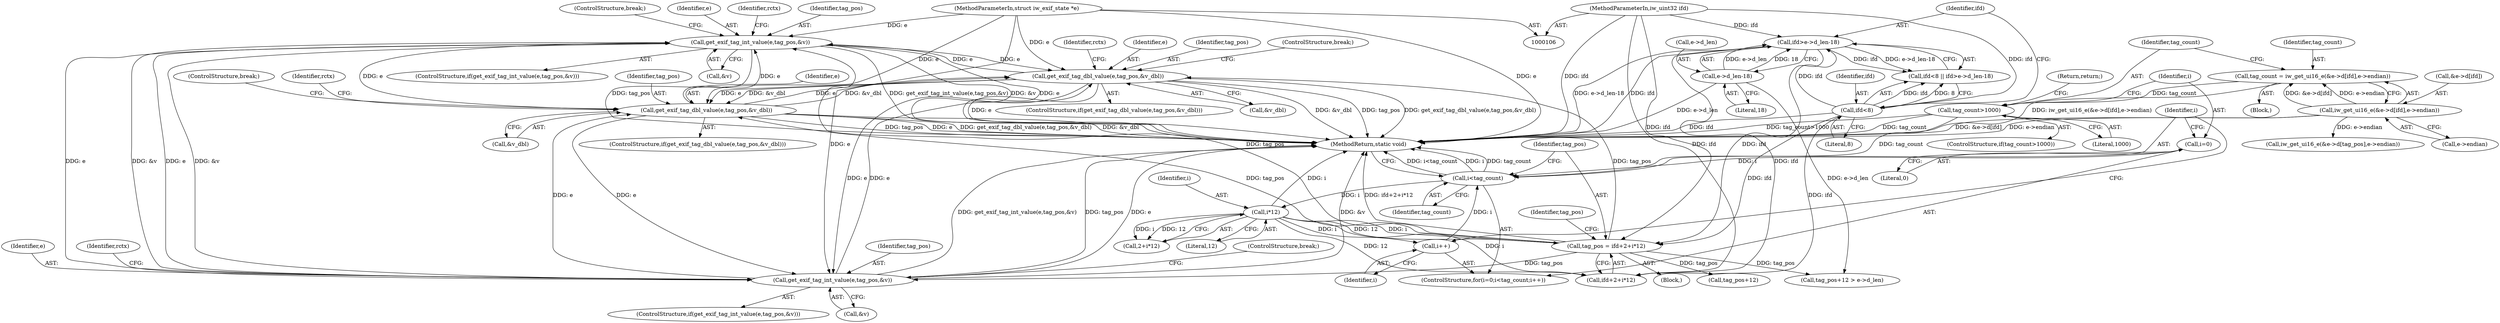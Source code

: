 digraph "1_imageworsener_b45cb1b665a14b0175b9cb1502ef7168e1fe0d5d_2@pointer" {
"1000192" [label="(Call,get_exif_tag_int_value(e,tag_pos,&v))"];
"1000220" [label="(Call,get_exif_tag_dbl_value(e,tag_pos,&v_dbl))"];
"1000234" [label="(Call,get_exif_tag_dbl_value(e,tag_pos,&v_dbl))"];
"1000206" [label="(Call,get_exif_tag_int_value(e,tag_pos,&v))"];
"1000192" [label="(Call,get_exif_tag_int_value(e,tag_pos,&v))"];
"1000108" [label="(MethodParameterIn,struct iw_exif_state *e)"];
"1000157" [label="(Call,tag_pos = ifd+2+i*12)"];
"1000122" [label="(Call,ifd>e->d_len-18)"];
"1000119" [label="(Call,ifd<8)"];
"1000109" [label="(MethodParameterIn,iw_uint32 ifd)"];
"1000124" [label="(Call,e->d_len-18)"];
"1000163" [label="(Call,i*12)"];
"1000151" [label="(Call,i<tag_count)"];
"1000154" [label="(Call,i++)"];
"1000148" [label="(Call,i=0)"];
"1000143" [label="(Call,tag_count>1000)"];
"1000130" [label="(Call,tag_count = iw_get_ui16_e(&e->d[ifd],e->endian))"];
"1000132" [label="(Call,iw_get_ui16_e(&e->d[ifd],e->endian))"];
"1000109" [label="(MethodParameterIn,iw_uint32 ifd)"];
"1000122" [label="(Call,ifd>e->d_len-18)"];
"1000151" [label="(Call,i<tag_count)"];
"1000150" [label="(Literal,0)"];
"1000236" [label="(Identifier,tag_pos)"];
"1000155" [label="(Identifier,i)"];
"1000154" [label="(Call,i++)"];
"1000143" [label="(Call,tag_count>1000)"];
"1000222" [label="(Identifier,tag_pos)"];
"1000161" [label="(Call,2+i*12)"];
"1000142" [label="(ControlStructure,if(tag_count>1000))"];
"1000118" [label="(Call,ifd<8 || ifd>e->d_len-18)"];
"1000208" [label="(Identifier,tag_pos)"];
"1000217" [label="(ControlStructure,break;)"];
"1000205" [label="(ControlStructure,if(get_exif_tag_int_value(e,tag_pos,&v)))"];
"1000169" [label="(Identifier,tag_pos)"];
"1000119" [label="(Call,ifd<8)"];
"1000206" [label="(Call,get_exif_tag_int_value(e,tag_pos,&v))"];
"1000128" [label="(Literal,18)"];
"1000159" [label="(Call,ifd+2+i*12)"];
"1000231" [label="(ControlStructure,break;)"];
"1000191" [label="(ControlStructure,if(get_exif_tag_int_value(e,tag_pos,&v)))"];
"1000133" [label="(Call,&e->d[ifd])"];
"1000233" [label="(ControlStructure,if(get_exif_tag_dbl_value(e,tag_pos,&v_dbl)))"];
"1000235" [label="(Identifier,e)"];
"1000121" [label="(Literal,8)"];
"1000194" [label="(Identifier,tag_pos)"];
"1000246" [label="(MethodReturn,static void)"];
"1000144" [label="(Identifier,tag_count)"];
"1000120" [label="(Identifier,ifd)"];
"1000153" [label="(Identifier,tag_count)"];
"1000110" [label="(Block,)"];
"1000131" [label="(Identifier,tag_count)"];
"1000228" [label="(Identifier,rctx)"];
"1000130" [label="(Call,tag_count = iw_get_ui16_e(&e->d[ifd],e->endian))"];
"1000221" [label="(Identifier,e)"];
"1000177" [label="(Call,iw_get_ui16_e(&e->d[tag_pos],e->endian))"];
"1000203" [label="(ControlStructure,break;)"];
"1000245" [label="(ControlStructure,break;)"];
"1000165" [label="(Literal,12)"];
"1000193" [label="(Identifier,e)"];
"1000156" [label="(Block,)"];
"1000157" [label="(Call,tag_pos = ifd+2+i*12)"];
"1000125" [label="(Call,e->d_len)"];
"1000200" [label="(Identifier,rctx)"];
"1000223" [label="(Call,&v_dbl)"];
"1000220" [label="(Call,get_exif_tag_dbl_value(e,tag_pos,&v_dbl))"];
"1000209" [label="(Call,&v)"];
"1000207" [label="(Identifier,e)"];
"1000167" [label="(Call,tag_pos+12 > e->d_len)"];
"1000147" [label="(ControlStructure,for(i=0;i<tag_count;i++))"];
"1000195" [label="(Call,&v)"];
"1000192" [label="(Call,get_exif_tag_int_value(e,tag_pos,&v))"];
"1000145" [label="(Literal,1000)"];
"1000152" [label="(Identifier,i)"];
"1000242" [label="(Identifier,rctx)"];
"1000123" [label="(Identifier,ifd)"];
"1000234" [label="(Call,get_exif_tag_dbl_value(e,tag_pos,&v_dbl))"];
"1000108" [label="(MethodParameterIn,struct iw_exif_state *e)"];
"1000149" [label="(Identifier,i)"];
"1000237" [label="(Call,&v_dbl)"];
"1000158" [label="(Identifier,tag_pos)"];
"1000124" [label="(Call,e->d_len-18)"];
"1000168" [label="(Call,tag_pos+12)"];
"1000139" [label="(Call,e->endian)"];
"1000219" [label="(ControlStructure,if(get_exif_tag_dbl_value(e,tag_pos,&v_dbl)))"];
"1000146" [label="(Return,return;)"];
"1000148" [label="(Call,i=0)"];
"1000163" [label="(Call,i*12)"];
"1000132" [label="(Call,iw_get_ui16_e(&e->d[ifd],e->endian))"];
"1000214" [label="(Identifier,rctx)"];
"1000164" [label="(Identifier,i)"];
"1000192" -> "1000191"  [label="AST: "];
"1000192" -> "1000195"  [label="CFG: "];
"1000193" -> "1000192"  [label="AST: "];
"1000194" -> "1000192"  [label="AST: "];
"1000195" -> "1000192"  [label="AST: "];
"1000200" -> "1000192"  [label="CFG: "];
"1000203" -> "1000192"  [label="CFG: "];
"1000192" -> "1000246"  [label="DDG: tag_pos"];
"1000192" -> "1000246"  [label="DDG: &v"];
"1000192" -> "1000246"  [label="DDG: e"];
"1000192" -> "1000246"  [label="DDG: get_exif_tag_int_value(e,tag_pos,&v)"];
"1000220" -> "1000192"  [label="DDG: e"];
"1000234" -> "1000192"  [label="DDG: e"];
"1000206" -> "1000192"  [label="DDG: e"];
"1000206" -> "1000192"  [label="DDG: &v"];
"1000108" -> "1000192"  [label="DDG: e"];
"1000157" -> "1000192"  [label="DDG: tag_pos"];
"1000192" -> "1000206"  [label="DDG: e"];
"1000192" -> "1000206"  [label="DDG: &v"];
"1000192" -> "1000220"  [label="DDG: e"];
"1000192" -> "1000234"  [label="DDG: e"];
"1000220" -> "1000219"  [label="AST: "];
"1000220" -> "1000223"  [label="CFG: "];
"1000221" -> "1000220"  [label="AST: "];
"1000222" -> "1000220"  [label="AST: "];
"1000223" -> "1000220"  [label="AST: "];
"1000228" -> "1000220"  [label="CFG: "];
"1000231" -> "1000220"  [label="CFG: "];
"1000220" -> "1000246"  [label="DDG: e"];
"1000220" -> "1000246"  [label="DDG: &v_dbl"];
"1000220" -> "1000246"  [label="DDG: tag_pos"];
"1000220" -> "1000246"  [label="DDG: get_exif_tag_dbl_value(e,tag_pos,&v_dbl)"];
"1000220" -> "1000206"  [label="DDG: e"];
"1000234" -> "1000220"  [label="DDG: e"];
"1000234" -> "1000220"  [label="DDG: &v_dbl"];
"1000206" -> "1000220"  [label="DDG: e"];
"1000108" -> "1000220"  [label="DDG: e"];
"1000157" -> "1000220"  [label="DDG: tag_pos"];
"1000220" -> "1000234"  [label="DDG: e"];
"1000220" -> "1000234"  [label="DDG: &v_dbl"];
"1000234" -> "1000233"  [label="AST: "];
"1000234" -> "1000237"  [label="CFG: "];
"1000235" -> "1000234"  [label="AST: "];
"1000236" -> "1000234"  [label="AST: "];
"1000237" -> "1000234"  [label="AST: "];
"1000242" -> "1000234"  [label="CFG: "];
"1000245" -> "1000234"  [label="CFG: "];
"1000234" -> "1000246"  [label="DDG: &v_dbl"];
"1000234" -> "1000246"  [label="DDG: tag_pos"];
"1000234" -> "1000246"  [label="DDG: e"];
"1000234" -> "1000246"  [label="DDG: get_exif_tag_dbl_value(e,tag_pos,&v_dbl)"];
"1000234" -> "1000206"  [label="DDG: e"];
"1000206" -> "1000234"  [label="DDG: e"];
"1000108" -> "1000234"  [label="DDG: e"];
"1000157" -> "1000234"  [label="DDG: tag_pos"];
"1000206" -> "1000205"  [label="AST: "];
"1000206" -> "1000209"  [label="CFG: "];
"1000207" -> "1000206"  [label="AST: "];
"1000208" -> "1000206"  [label="AST: "];
"1000209" -> "1000206"  [label="AST: "];
"1000214" -> "1000206"  [label="CFG: "];
"1000217" -> "1000206"  [label="CFG: "];
"1000206" -> "1000246"  [label="DDG: &v"];
"1000206" -> "1000246"  [label="DDG: get_exif_tag_int_value(e,tag_pos,&v)"];
"1000206" -> "1000246"  [label="DDG: tag_pos"];
"1000206" -> "1000246"  [label="DDG: e"];
"1000108" -> "1000206"  [label="DDG: e"];
"1000157" -> "1000206"  [label="DDG: tag_pos"];
"1000108" -> "1000106"  [label="AST: "];
"1000108" -> "1000246"  [label="DDG: e"];
"1000157" -> "1000156"  [label="AST: "];
"1000157" -> "1000159"  [label="CFG: "];
"1000158" -> "1000157"  [label="AST: "];
"1000159" -> "1000157"  [label="AST: "];
"1000169" -> "1000157"  [label="CFG: "];
"1000157" -> "1000246"  [label="DDG: ifd+2+i*12"];
"1000122" -> "1000157"  [label="DDG: ifd"];
"1000119" -> "1000157"  [label="DDG: ifd"];
"1000109" -> "1000157"  [label="DDG: ifd"];
"1000163" -> "1000157"  [label="DDG: i"];
"1000163" -> "1000157"  [label="DDG: 12"];
"1000157" -> "1000167"  [label="DDG: tag_pos"];
"1000157" -> "1000168"  [label="DDG: tag_pos"];
"1000122" -> "1000118"  [label="AST: "];
"1000122" -> "1000124"  [label="CFG: "];
"1000123" -> "1000122"  [label="AST: "];
"1000124" -> "1000122"  [label="AST: "];
"1000118" -> "1000122"  [label="CFG: "];
"1000122" -> "1000246"  [label="DDG: ifd"];
"1000122" -> "1000246"  [label="DDG: e->d_len-18"];
"1000122" -> "1000118"  [label="DDG: ifd"];
"1000122" -> "1000118"  [label="DDG: e->d_len-18"];
"1000119" -> "1000122"  [label="DDG: ifd"];
"1000109" -> "1000122"  [label="DDG: ifd"];
"1000124" -> "1000122"  [label="DDG: e->d_len"];
"1000124" -> "1000122"  [label="DDG: 18"];
"1000122" -> "1000159"  [label="DDG: ifd"];
"1000119" -> "1000118"  [label="AST: "];
"1000119" -> "1000121"  [label="CFG: "];
"1000120" -> "1000119"  [label="AST: "];
"1000121" -> "1000119"  [label="AST: "];
"1000123" -> "1000119"  [label="CFG: "];
"1000118" -> "1000119"  [label="CFG: "];
"1000119" -> "1000246"  [label="DDG: ifd"];
"1000119" -> "1000118"  [label="DDG: ifd"];
"1000119" -> "1000118"  [label="DDG: 8"];
"1000109" -> "1000119"  [label="DDG: ifd"];
"1000119" -> "1000159"  [label="DDG: ifd"];
"1000109" -> "1000106"  [label="AST: "];
"1000109" -> "1000246"  [label="DDG: ifd"];
"1000109" -> "1000159"  [label="DDG: ifd"];
"1000124" -> "1000128"  [label="CFG: "];
"1000125" -> "1000124"  [label="AST: "];
"1000128" -> "1000124"  [label="AST: "];
"1000124" -> "1000246"  [label="DDG: e->d_len"];
"1000124" -> "1000167"  [label="DDG: e->d_len"];
"1000163" -> "1000161"  [label="AST: "];
"1000163" -> "1000165"  [label="CFG: "];
"1000164" -> "1000163"  [label="AST: "];
"1000165" -> "1000163"  [label="AST: "];
"1000161" -> "1000163"  [label="CFG: "];
"1000163" -> "1000246"  [label="DDG: i"];
"1000163" -> "1000154"  [label="DDG: i"];
"1000163" -> "1000159"  [label="DDG: i"];
"1000163" -> "1000159"  [label="DDG: 12"];
"1000163" -> "1000161"  [label="DDG: i"];
"1000163" -> "1000161"  [label="DDG: 12"];
"1000151" -> "1000163"  [label="DDG: i"];
"1000151" -> "1000147"  [label="AST: "];
"1000151" -> "1000153"  [label="CFG: "];
"1000152" -> "1000151"  [label="AST: "];
"1000153" -> "1000151"  [label="AST: "];
"1000158" -> "1000151"  [label="CFG: "];
"1000246" -> "1000151"  [label="CFG: "];
"1000151" -> "1000246"  [label="DDG: i<tag_count"];
"1000151" -> "1000246"  [label="DDG: i"];
"1000151" -> "1000246"  [label="DDG: tag_count"];
"1000154" -> "1000151"  [label="DDG: i"];
"1000148" -> "1000151"  [label="DDG: i"];
"1000143" -> "1000151"  [label="DDG: tag_count"];
"1000154" -> "1000147"  [label="AST: "];
"1000154" -> "1000155"  [label="CFG: "];
"1000155" -> "1000154"  [label="AST: "];
"1000152" -> "1000154"  [label="CFG: "];
"1000148" -> "1000147"  [label="AST: "];
"1000148" -> "1000150"  [label="CFG: "];
"1000149" -> "1000148"  [label="AST: "];
"1000150" -> "1000148"  [label="AST: "];
"1000152" -> "1000148"  [label="CFG: "];
"1000143" -> "1000142"  [label="AST: "];
"1000143" -> "1000145"  [label="CFG: "];
"1000144" -> "1000143"  [label="AST: "];
"1000145" -> "1000143"  [label="AST: "];
"1000146" -> "1000143"  [label="CFG: "];
"1000149" -> "1000143"  [label="CFG: "];
"1000143" -> "1000246"  [label="DDG: tag_count"];
"1000143" -> "1000246"  [label="DDG: tag_count>1000"];
"1000130" -> "1000143"  [label="DDG: tag_count"];
"1000130" -> "1000110"  [label="AST: "];
"1000130" -> "1000132"  [label="CFG: "];
"1000131" -> "1000130"  [label="AST: "];
"1000132" -> "1000130"  [label="AST: "];
"1000144" -> "1000130"  [label="CFG: "];
"1000130" -> "1000246"  [label="DDG: iw_get_ui16_e(&e->d[ifd],e->endian)"];
"1000132" -> "1000130"  [label="DDG: &e->d[ifd]"];
"1000132" -> "1000130"  [label="DDG: e->endian"];
"1000132" -> "1000139"  [label="CFG: "];
"1000133" -> "1000132"  [label="AST: "];
"1000139" -> "1000132"  [label="AST: "];
"1000132" -> "1000246"  [label="DDG: &e->d[ifd]"];
"1000132" -> "1000246"  [label="DDG: e->endian"];
"1000132" -> "1000177"  [label="DDG: e->endian"];
}
